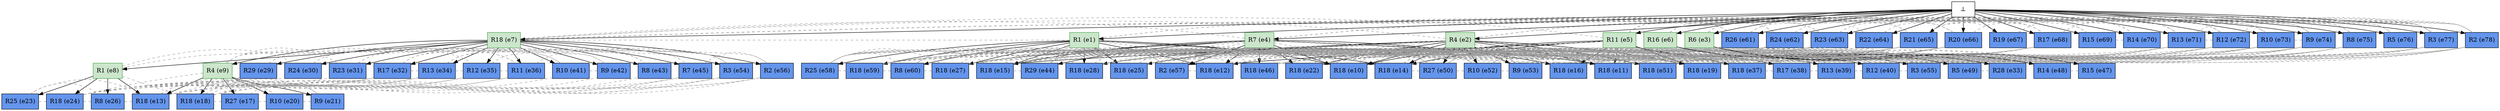 digraph test {
  e7 -> e8;
  e7 -> e9;
  e1 -> e10;
  e2 -> e10;
  e4 -> e10;
  e5 -> e10;
  e2 -> e11;
  e4 -> e11;
  e5 -> e11;
  e1 -> e12;
  e4 -> e12;
  e5 -> e12;
  e8 -> e13;
  e9 -> e13;
  e1 -> e14;
  e2 -> e14;
  e5 -> e14;
  e1 -> e15;
  e2 -> e15;
  e4 -> e15;
  e4 -> e16;
  e5 -> e16;
  e9 -> e17;
  e9 -> e18;
  e2 -> e19;
  e5 -> e19;
  e9 -> e20;
  e9 -> e21;
  e2 -> e22;
  e4 -> e22;
  e8 -> e23;
  e8 -> e24;
  e1 -> e25;
  e5 -> e25;
  e8 -> e26;
  e1 -> e27;
  e4 -> e27;
  e1 -> e28;
  e2 -> e28;
  e7 -> e29;
  e7 -> e30;
  e7 -> e31;
  e7 -> e32;
  e6 -> e33;
  e7 -> e34;
  e7 -> e35;
  e7 -> e36;
  e5 -> e37;
  e5 -> e38;
  e5 -> e39;
  e5 -> e40;
  e7 -> e41;
  e7 -> e42;
  e7 -> e43;
  e4 -> e44;
  e7 -> e45;
  e4 -> e46;
  e3 -> e47;
  e3 -> e48;
  e6 -> e49;
  e2 -> e50;
  e2 -> e51;
  e2 -> e52;
  e2 -> e53;
  e7 -> e54;
  e5 -> e55;
  e7 -> e56;
  e4 -> e57;
  e1 -> e58;
  e1 -> e59;
  e1 -> e60;
  e0 -> e1;
  e0 -> e2;
  e0 -> e3;
  e0 -> e4;
  e0 -> e5;
  e0 -> e6;
  e0 -> e7;
  e0 -> e61;
  e0 -> e62;
  e0 -> e63;
  e0 -> e64;
  e0 -> e65;
  e0 -> e66;
  e0 -> e67;
  e0 -> e68;
  e0 -> e69;
  e0 -> e70;
  e0 -> e71;
  e0 -> e72;
  e0 -> e73;
  e0 -> e74;
  e0 -> e75;
  e0 -> e76;
  e0 -> e77;
  e0 -> e78;

//conflicts
  e1 -> e7 [arrowhead=none color=gray60 style=dashed constraint=false];
  e1 -> e11 [arrowhead=none color=gray60 style=dashed constraint=false];
  e1 -> e16 [arrowhead=none color=gray60 style=dashed constraint=false];
  e1 -> e19 [arrowhead=none color=gray60 style=dashed constraint=false];
  e1 -> e22 [arrowhead=none color=gray60 style=dashed constraint=false];
  e1 -> e37 [arrowhead=none color=gray60 style=dashed constraint=false];
  e1 -> e46 [arrowhead=none color=gray60 style=dashed constraint=false];
  e1 -> e51 [arrowhead=none color=gray60 style=dashed constraint=false];
  e1 -> e62 [arrowhead=none color=gray60 style=dashed constraint=false];
  e1 -> e75 [arrowhead=none color=gray60 style=dashed constraint=false];
  e2 -> e7 [arrowhead=none color=gray60 style=dashed constraint=false];
  e2 -> e12 [arrowhead=none color=gray60 style=dashed constraint=false];
  e2 -> e16 [arrowhead=none color=gray60 style=dashed constraint=false];
  e2 -> e25 [arrowhead=none color=gray60 style=dashed constraint=false];
  e2 -> e27 [arrowhead=none color=gray60 style=dashed constraint=false];
  e2 -> e37 [arrowhead=none color=gray60 style=dashed constraint=false];
  e2 -> e46 [arrowhead=none color=gray60 style=dashed constraint=false];
  e2 -> e59 [arrowhead=none color=gray60 style=dashed constraint=false];
  e2 -> e63 [arrowhead=none color=gray60 style=dashed constraint=false];
  e2 -> e73 [arrowhead=none color=gray60 style=dashed constraint=false];
  e2 -> e74 [arrowhead=none color=gray60 style=dashed constraint=false];
  e3 -> e67 [arrowhead=none color=gray60 style=dashed constraint=false];
  e3 -> e69 [arrowhead=none color=gray60 style=dashed constraint=false];
  e3 -> e70 [arrowhead=none color=gray60 style=dashed constraint=false];
  e4 -> e7 [arrowhead=none color=gray60 style=dashed constraint=false];
  e4 -> e14 [arrowhead=none color=gray60 style=dashed constraint=false];
  e4 -> e19 [arrowhead=none color=gray60 style=dashed constraint=false];
  e4 -> e25 [arrowhead=none color=gray60 style=dashed constraint=false];
  e4 -> e28 [arrowhead=none color=gray60 style=dashed constraint=false];
  e4 -> e37 [arrowhead=none color=gray60 style=dashed constraint=false];
  e4 -> e51 [arrowhead=none color=gray60 style=dashed constraint=false];
  e4 -> e59 [arrowhead=none color=gray60 style=dashed constraint=false];
  e4 -> e61 [arrowhead=none color=gray60 style=dashed constraint=false];
  e4 -> e66 [arrowhead=none color=gray60 style=dashed constraint=false];
  e4 -> e78 [arrowhead=none color=gray60 style=dashed constraint=false];
  e5 -> e7 [arrowhead=none color=gray60 style=dashed constraint=false];
  e5 -> e15 [arrowhead=none color=gray60 style=dashed constraint=false];
  e5 -> e22 [arrowhead=none color=gray60 style=dashed constraint=false];
  e5 -> e27 [arrowhead=none color=gray60 style=dashed constraint=false];
  e5 -> e28 [arrowhead=none color=gray60 style=dashed constraint=false];
  e5 -> e46 [arrowhead=none color=gray60 style=dashed constraint=false];
  e5 -> e51 [arrowhead=none color=gray60 style=dashed constraint=false];
  e5 -> e59 [arrowhead=none color=gray60 style=dashed constraint=false];
  e5 -> e65 [arrowhead=none color=gray60 style=dashed constraint=false];
  e5 -> e68 [arrowhead=none color=gray60 style=dashed constraint=false];
  e5 -> e71 [arrowhead=none color=gray60 style=dashed constraint=false];
  e5 -> e72 [arrowhead=none color=gray60 style=dashed constraint=false];
  e5 -> e77 [arrowhead=none color=gray60 style=dashed constraint=false];
  e6 -> e64 [arrowhead=none color=gray60 style=dashed constraint=false];
  e6 -> e76 [arrowhead=none color=gray60 style=dashed constraint=false];
  e7 -> e61 [arrowhead=none color=gray60 style=dashed constraint=false];
  e7 -> e62 [arrowhead=none color=gray60 style=dashed constraint=false];
  e7 -> e63 [arrowhead=none color=gray60 style=dashed constraint=false];
  e7 -> e65 [arrowhead=none color=gray60 style=dashed constraint=false];
  e7 -> e66 [arrowhead=none color=gray60 style=dashed constraint=false];
  e7 -> e68 [arrowhead=none color=gray60 style=dashed constraint=false];
  e7 -> e71 [arrowhead=none color=gray60 style=dashed constraint=false];
  e7 -> e72 [arrowhead=none color=gray60 style=dashed constraint=false];
  e7 -> e73 [arrowhead=none color=gray60 style=dashed constraint=false];
  e7 -> e74 [arrowhead=none color=gray60 style=dashed constraint=false];
  e7 -> e75 [arrowhead=none color=gray60 style=dashed constraint=false];
  e7 -> e77 [arrowhead=none color=gray60 style=dashed constraint=false];
  e7 -> e78 [arrowhead=none color=gray60 style=dashed constraint=false];
  e8 -> e18 [arrowhead=none color=gray60 style=dashed constraint=false];
  e8 -> e30 [arrowhead=none color=gray60 style=dashed constraint=false];
  e8 -> e43 [arrowhead=none color=gray60 style=dashed constraint=false];
  e9 -> e24 [arrowhead=none color=gray60 style=dashed constraint=false];
  e9 -> e31 [arrowhead=none color=gray60 style=dashed constraint=false];
  e9 -> e41 [arrowhead=none color=gray60 style=dashed constraint=false];
  e9 -> e42 [arrowhead=none color=gray60 style=dashed constraint=false];
  e10 -> e38 [arrowhead=none color=gray60 style=dashed constraint=false];
  e10 -> e39 [arrowhead=none color=gray60 style=dashed constraint=false];
  e10 -> e40 [arrowhead=none color=gray60 style=dashed constraint=false];
  e10 -> e44 [arrowhead=none color=gray60 style=dashed constraint=false];
  e10 -> e50 [arrowhead=none color=gray60 style=dashed constraint=false];
  e10 -> e52 [arrowhead=none color=gray60 style=dashed constraint=false];
  e10 -> e53 [arrowhead=none color=gray60 style=dashed constraint=false];
  e10 -> e55 [arrowhead=none color=gray60 style=dashed constraint=false];
  e10 -> e57 [arrowhead=none color=gray60 style=dashed constraint=false];
  e10 -> e58 [arrowhead=none color=gray60 style=dashed constraint=false];
  e10 -> e60 [arrowhead=none color=gray60 style=dashed constraint=false];
  e11 -> e38 [arrowhead=none color=gray60 style=dashed constraint=false];
  e11 -> e39 [arrowhead=none color=gray60 style=dashed constraint=false];
  e11 -> e40 [arrowhead=none color=gray60 style=dashed constraint=false];
  e11 -> e44 [arrowhead=none color=gray60 style=dashed constraint=false];
  e11 -> e50 [arrowhead=none color=gray60 style=dashed constraint=false];
  e11 -> e52 [arrowhead=none color=gray60 style=dashed constraint=false];
  e11 -> e53 [arrowhead=none color=gray60 style=dashed constraint=false];
  e11 -> e55 [arrowhead=none color=gray60 style=dashed constraint=false];
  e11 -> e57 [arrowhead=none color=gray60 style=dashed constraint=false];
  e11 -> e62 [arrowhead=none color=gray60 style=dashed constraint=false];
  e11 -> e75 [arrowhead=none color=gray60 style=dashed constraint=false];
  e12 -> e38 [arrowhead=none color=gray60 style=dashed constraint=false];
  e12 -> e39 [arrowhead=none color=gray60 style=dashed constraint=false];
  e12 -> e40 [arrowhead=none color=gray60 style=dashed constraint=false];
  e12 -> e44 [arrowhead=none color=gray60 style=dashed constraint=false];
  e12 -> e55 [arrowhead=none color=gray60 style=dashed constraint=false];
  e12 -> e57 [arrowhead=none color=gray60 style=dashed constraint=false];
  e12 -> e58 [arrowhead=none color=gray60 style=dashed constraint=false];
  e12 -> e60 [arrowhead=none color=gray60 style=dashed constraint=false];
  e12 -> e63 [arrowhead=none color=gray60 style=dashed constraint=false];
  e12 -> e73 [arrowhead=none color=gray60 style=dashed constraint=false];
  e12 -> e74 [arrowhead=none color=gray60 style=dashed constraint=false];
  e13 -> e17 [arrowhead=none color=gray60 style=dashed constraint=false];
  e13 -> e20 [arrowhead=none color=gray60 style=dashed constraint=false];
  e13 -> e21 [arrowhead=none color=gray60 style=dashed constraint=false];
  e13 -> e23 [arrowhead=none color=gray60 style=dashed constraint=false];
  e13 -> e26 [arrowhead=none color=gray60 style=dashed constraint=false];
  e13 -> e29 [arrowhead=none color=gray60 style=dashed constraint=false];
  e13 -> e32 [arrowhead=none color=gray60 style=dashed constraint=false];
  e13 -> e34 [arrowhead=none color=gray60 style=dashed constraint=false];
  e13 -> e35 [arrowhead=none color=gray60 style=dashed constraint=false];
  e13 -> e36 [arrowhead=none color=gray60 style=dashed constraint=false];
  e13 -> e45 [arrowhead=none color=gray60 style=dashed constraint=false];
  e13 -> e54 [arrowhead=none color=gray60 style=dashed constraint=false];
  e13 -> e56 [arrowhead=none color=gray60 style=dashed constraint=false];
  e14 -> e38 [arrowhead=none color=gray60 style=dashed constraint=false];
  e14 -> e39 [arrowhead=none color=gray60 style=dashed constraint=false];
  e14 -> e40 [arrowhead=none color=gray60 style=dashed constraint=false];
  e14 -> e50 [arrowhead=none color=gray60 style=dashed constraint=false];
  e14 -> e52 [arrowhead=none color=gray60 style=dashed constraint=false];
  e14 -> e53 [arrowhead=none color=gray60 style=dashed constraint=false];
  e14 -> e55 [arrowhead=none color=gray60 style=dashed constraint=false];
  e14 -> e58 [arrowhead=none color=gray60 style=dashed constraint=false];
  e14 -> e60 [arrowhead=none color=gray60 style=dashed constraint=false];
  e14 -> e61 [arrowhead=none color=gray60 style=dashed constraint=false];
  e14 -> e66 [arrowhead=none color=gray60 style=dashed constraint=false];
  e14 -> e78 [arrowhead=none color=gray60 style=dashed constraint=false];
  e15 -> e44 [arrowhead=none color=gray60 style=dashed constraint=false];
  e15 -> e50 [arrowhead=none color=gray60 style=dashed constraint=false];
  e15 -> e52 [arrowhead=none color=gray60 style=dashed constraint=false];
  e15 -> e53 [arrowhead=none color=gray60 style=dashed constraint=false];
  e15 -> e57 [arrowhead=none color=gray60 style=dashed constraint=false];
  e15 -> e58 [arrowhead=none color=gray60 style=dashed constraint=false];
  e15 -> e60 [arrowhead=none color=gray60 style=dashed constraint=false];
  e15 -> e65 [arrowhead=none color=gray60 style=dashed constraint=false];
  e15 -> e68 [arrowhead=none color=gray60 style=dashed constraint=false];
  e15 -> e71 [arrowhead=none color=gray60 style=dashed constraint=false];
  e15 -> e72 [arrowhead=none color=gray60 style=dashed constraint=false];
  e15 -> e77 [arrowhead=none color=gray60 style=dashed constraint=false];
  e16 -> e38 [arrowhead=none color=gray60 style=dashed constraint=false];
  e16 -> e39 [arrowhead=none color=gray60 style=dashed constraint=false];
  e16 -> e40 [arrowhead=none color=gray60 style=dashed constraint=false];
  e16 -> e44 [arrowhead=none color=gray60 style=dashed constraint=false];
  e16 -> e55 [arrowhead=none color=gray60 style=dashed constraint=false];
  e16 -> e57 [arrowhead=none color=gray60 style=dashed constraint=false];
  e16 -> e62 [arrowhead=none color=gray60 style=dashed constraint=false];
  e16 -> e63 [arrowhead=none color=gray60 style=dashed constraint=false];
  e16 -> e73 [arrowhead=none color=gray60 style=dashed constraint=false];
  e16 -> e74 [arrowhead=none color=gray60 style=dashed constraint=false];
  e16 -> e75 [arrowhead=none color=gray60 style=dashed constraint=false];
  e17 -> e18 [arrowhead=none color=gray60 style=dashed constraint=false];
  e17 -> e20 [arrowhead=none color=gray60 style=dashed constraint=false];
  e17 -> e21 [arrowhead=none color=gray60 style=dashed constraint=false];
  e18 -> e20 [arrowhead=none color=gray60 style=dashed constraint=false];
  e18 -> e21 [arrowhead=none color=gray60 style=dashed constraint=false];
  e18 -> e29 [arrowhead=none color=gray60 style=dashed constraint=false];
  e18 -> e30 [arrowhead=none color=gray60 style=dashed constraint=false];
  e18 -> e32 [arrowhead=none color=gray60 style=dashed constraint=false];
  e18 -> e34 [arrowhead=none color=gray60 style=dashed constraint=false];
  e18 -> e35 [arrowhead=none color=gray60 style=dashed constraint=false];
  e18 -> e36 [arrowhead=none color=gray60 style=dashed constraint=false];
  e18 -> e43 [arrowhead=none color=gray60 style=dashed constraint=false];
  e18 -> e45 [arrowhead=none color=gray60 style=dashed constraint=false];
  e18 -> e54 [arrowhead=none color=gray60 style=dashed constraint=false];
  e18 -> e56 [arrowhead=none color=gray60 style=dashed constraint=false];
  e19 -> e38 [arrowhead=none color=gray60 style=dashed constraint=false];
  e19 -> e39 [arrowhead=none color=gray60 style=dashed constraint=false];
  e19 -> e40 [arrowhead=none color=gray60 style=dashed constraint=false];
  e19 -> e50 [arrowhead=none color=gray60 style=dashed constraint=false];
  e19 -> e52 [arrowhead=none color=gray60 style=dashed constraint=false];
  e19 -> e53 [arrowhead=none color=gray60 style=dashed constraint=false];
  e19 -> e55 [arrowhead=none color=gray60 style=dashed constraint=false];
  e19 -> e61 [arrowhead=none color=gray60 style=dashed constraint=false];
  e19 -> e62 [arrowhead=none color=gray60 style=dashed constraint=false];
  e19 -> e66 [arrowhead=none color=gray60 style=dashed constraint=false];
  e19 -> e75 [arrowhead=none color=gray60 style=dashed constraint=false];
  e19 -> e78 [arrowhead=none color=gray60 style=dashed constraint=false];
  e20 -> e21 [arrowhead=none color=gray60 style=dashed constraint=false];
  e22 -> e44 [arrowhead=none color=gray60 style=dashed constraint=false];
  e22 -> e50 [arrowhead=none color=gray60 style=dashed constraint=false];
  e22 -> e52 [arrowhead=none color=gray60 style=dashed constraint=false];
  e22 -> e53 [arrowhead=none color=gray60 style=dashed constraint=false];
  e22 -> e57 [arrowhead=none color=gray60 style=dashed constraint=false];
  e22 -> e62 [arrowhead=none color=gray60 style=dashed constraint=false];
  e22 -> e65 [arrowhead=none color=gray60 style=dashed constraint=false];
  e22 -> e68 [arrowhead=none color=gray60 style=dashed constraint=false];
  e22 -> e71 [arrowhead=none color=gray60 style=dashed constraint=false];
  e22 -> e72 [arrowhead=none color=gray60 style=dashed constraint=false];
  e22 -> e75 [arrowhead=none color=gray60 style=dashed constraint=false];
  e22 -> e77 [arrowhead=none color=gray60 style=dashed constraint=false];
  e23 -> e24 [arrowhead=none color=gray60 style=dashed constraint=false];
  e23 -> e26 [arrowhead=none color=gray60 style=dashed constraint=false];
  e24 -> e26 [arrowhead=none color=gray60 style=dashed constraint=false];
  e24 -> e29 [arrowhead=none color=gray60 style=dashed constraint=false];
  e24 -> e31 [arrowhead=none color=gray60 style=dashed constraint=false];
  e24 -> e32 [arrowhead=none color=gray60 style=dashed constraint=false];
  e24 -> e34 [arrowhead=none color=gray60 style=dashed constraint=false];
  e24 -> e35 [arrowhead=none color=gray60 style=dashed constraint=false];
  e24 -> e36 [arrowhead=none color=gray60 style=dashed constraint=false];
  e24 -> e41 [arrowhead=none color=gray60 style=dashed constraint=false];
  e24 -> e42 [arrowhead=none color=gray60 style=dashed constraint=false];
  e24 -> e45 [arrowhead=none color=gray60 style=dashed constraint=false];
  e24 -> e54 [arrowhead=none color=gray60 style=dashed constraint=false];
  e24 -> e56 [arrowhead=none color=gray60 style=dashed constraint=false];
  e25 -> e38 [arrowhead=none color=gray60 style=dashed constraint=false];
  e25 -> e39 [arrowhead=none color=gray60 style=dashed constraint=false];
  e25 -> e40 [arrowhead=none color=gray60 style=dashed constraint=false];
  e25 -> e55 [arrowhead=none color=gray60 style=dashed constraint=false];
  e25 -> e58 [arrowhead=none color=gray60 style=dashed constraint=false];
  e25 -> e60 [arrowhead=none color=gray60 style=dashed constraint=false];
  e25 -> e61 [arrowhead=none color=gray60 style=dashed constraint=false];
  e25 -> e63 [arrowhead=none color=gray60 style=dashed constraint=false];
  e25 -> e66 [arrowhead=none color=gray60 style=dashed constraint=false];
  e25 -> e73 [arrowhead=none color=gray60 style=dashed constraint=false];
  e25 -> e74 [arrowhead=none color=gray60 style=dashed constraint=false];
  e25 -> e78 [arrowhead=none color=gray60 style=dashed constraint=false];
  e27 -> e44 [arrowhead=none color=gray60 style=dashed constraint=false];
  e27 -> e57 [arrowhead=none color=gray60 style=dashed constraint=false];
  e27 -> e58 [arrowhead=none color=gray60 style=dashed constraint=false];
  e27 -> e60 [arrowhead=none color=gray60 style=dashed constraint=false];
  e27 -> e63 [arrowhead=none color=gray60 style=dashed constraint=false];
  e27 -> e65 [arrowhead=none color=gray60 style=dashed constraint=false];
  e27 -> e68 [arrowhead=none color=gray60 style=dashed constraint=false];
  e27 -> e71 [arrowhead=none color=gray60 style=dashed constraint=false];
  e27 -> e72 [arrowhead=none color=gray60 style=dashed constraint=false];
  e27 -> e73 [arrowhead=none color=gray60 style=dashed constraint=false];
  e27 -> e74 [arrowhead=none color=gray60 style=dashed constraint=false];
  e27 -> e77 [arrowhead=none color=gray60 style=dashed constraint=false];
  e28 -> e50 [arrowhead=none color=gray60 style=dashed constraint=false];
  e28 -> e52 [arrowhead=none color=gray60 style=dashed constraint=false];
  e28 -> e53 [arrowhead=none color=gray60 style=dashed constraint=false];
  e28 -> e58 [arrowhead=none color=gray60 style=dashed constraint=false];
  e28 -> e60 [arrowhead=none color=gray60 style=dashed constraint=false];
  e28 -> e61 [arrowhead=none color=gray60 style=dashed constraint=false];
  e28 -> e65 [arrowhead=none color=gray60 style=dashed constraint=false];
  e28 -> e66 [arrowhead=none color=gray60 style=dashed constraint=false];
  e28 -> e68 [arrowhead=none color=gray60 style=dashed constraint=false];
  e28 -> e71 [arrowhead=none color=gray60 style=dashed constraint=false];
  e28 -> e72 [arrowhead=none color=gray60 style=dashed constraint=false];
  e28 -> e77 [arrowhead=none color=gray60 style=dashed constraint=false];
  e28 -> e78 [arrowhead=none color=gray60 style=dashed constraint=false];
  e29 -> e45 [arrowhead=none color=gray60 style=dashed constraint=false];
  e29 -> e56 [arrowhead=none color=gray60 style=dashed constraint=false];
  e30 -> e43 [arrowhead=none color=gray60 style=dashed constraint=false];
  e31 -> e41 [arrowhead=none color=gray60 style=dashed constraint=false];
  e31 -> e42 [arrowhead=none color=gray60 style=dashed constraint=false];
  e32 -> e34 [arrowhead=none color=gray60 style=dashed constraint=false];
  e32 -> e35 [arrowhead=none color=gray60 style=dashed constraint=false];
  e32 -> e36 [arrowhead=none color=gray60 style=dashed constraint=false];
  e32 -> e54 [arrowhead=none color=gray60 style=dashed constraint=false];
  e33 -> e49 [arrowhead=none color=gray60 style=dashed constraint=false];
  e34 -> e35 [arrowhead=none color=gray60 style=dashed constraint=false];
  e34 -> e36 [arrowhead=none color=gray60 style=dashed constraint=false];
  e34 -> e54 [arrowhead=none color=gray60 style=dashed constraint=false];
  e35 -> e36 [arrowhead=none color=gray60 style=dashed constraint=false];
  e35 -> e54 [arrowhead=none color=gray60 style=dashed constraint=false];
  e36 -> e54 [arrowhead=none color=gray60 style=dashed constraint=false];
  e37 -> e38 [arrowhead=none color=gray60 style=dashed constraint=false];
  e37 -> e39 [arrowhead=none color=gray60 style=dashed constraint=false];
  e37 -> e40 [arrowhead=none color=gray60 style=dashed constraint=false];
  e37 -> e55 [arrowhead=none color=gray60 style=dashed constraint=false];
  e37 -> e61 [arrowhead=none color=gray60 style=dashed constraint=false];
  e37 -> e62 [arrowhead=none color=gray60 style=dashed constraint=false];
  e37 -> e63 [arrowhead=none color=gray60 style=dashed constraint=false];
  e37 -> e66 [arrowhead=none color=gray60 style=dashed constraint=false];
  e37 -> e73 [arrowhead=none color=gray60 style=dashed constraint=false];
  e37 -> e74 [arrowhead=none color=gray60 style=dashed constraint=false];
  e37 -> e75 [arrowhead=none color=gray60 style=dashed constraint=false];
  e37 -> e78 [arrowhead=none color=gray60 style=dashed constraint=false];
  e38 -> e39 [arrowhead=none color=gray60 style=dashed constraint=false];
  e38 -> e40 [arrowhead=none color=gray60 style=dashed constraint=false];
  e38 -> e55 [arrowhead=none color=gray60 style=dashed constraint=false];
  e39 -> e40 [arrowhead=none color=gray60 style=dashed constraint=false];
  e39 -> e55 [arrowhead=none color=gray60 style=dashed constraint=false];
  e40 -> e55 [arrowhead=none color=gray60 style=dashed constraint=false];
  e41 -> e42 [arrowhead=none color=gray60 style=dashed constraint=false];
  e44 -> e46 [arrowhead=none color=gray60 style=dashed constraint=false];
  e44 -> e57 [arrowhead=none color=gray60 style=dashed constraint=false];
  e45 -> e56 [arrowhead=none color=gray60 style=dashed constraint=false];
  e46 -> e57 [arrowhead=none color=gray60 style=dashed constraint=false];
  e46 -> e62 [arrowhead=none color=gray60 style=dashed constraint=false];
  e46 -> e63 [arrowhead=none color=gray60 style=dashed constraint=false];
  e46 -> e65 [arrowhead=none color=gray60 style=dashed constraint=false];
  e46 -> e68 [arrowhead=none color=gray60 style=dashed constraint=false];
  e46 -> e71 [arrowhead=none color=gray60 style=dashed constraint=false];
  e46 -> e72 [arrowhead=none color=gray60 style=dashed constraint=false];
  e46 -> e73 [arrowhead=none color=gray60 style=dashed constraint=false];
  e46 -> e74 [arrowhead=none color=gray60 style=dashed constraint=false];
  e46 -> e75 [arrowhead=none color=gray60 style=dashed constraint=false];
  e46 -> e77 [arrowhead=none color=gray60 style=dashed constraint=false];
  e47 -> e48 [arrowhead=none color=gray60 style=dashed constraint=false];
  e50 -> e51 [arrowhead=none color=gray60 style=dashed constraint=false];
  e50 -> e52 [arrowhead=none color=gray60 style=dashed constraint=false];
  e50 -> e53 [arrowhead=none color=gray60 style=dashed constraint=false];
  e51 -> e52 [arrowhead=none color=gray60 style=dashed constraint=false];
  e51 -> e53 [arrowhead=none color=gray60 style=dashed constraint=false];
  e51 -> e61 [arrowhead=none color=gray60 style=dashed constraint=false];
  e51 -> e62 [arrowhead=none color=gray60 style=dashed constraint=false];
  e51 -> e65 [arrowhead=none color=gray60 style=dashed constraint=false];
  e51 -> e66 [arrowhead=none color=gray60 style=dashed constraint=false];
  e51 -> e68 [arrowhead=none color=gray60 style=dashed constraint=false];
  e51 -> e71 [arrowhead=none color=gray60 style=dashed constraint=false];
  e51 -> e72 [arrowhead=none color=gray60 style=dashed constraint=false];
  e51 -> e75 [arrowhead=none color=gray60 style=dashed constraint=false];
  e51 -> e77 [arrowhead=none color=gray60 style=dashed constraint=false];
  e51 -> e78 [arrowhead=none color=gray60 style=dashed constraint=false];
  e52 -> e53 [arrowhead=none color=gray60 style=dashed constraint=false];
  e58 -> e59 [arrowhead=none color=gray60 style=dashed constraint=false];
  e58 -> e60 [arrowhead=none color=gray60 style=dashed constraint=false];
  e59 -> e60 [arrowhead=none color=gray60 style=dashed constraint=false];
  e59 -> e61 [arrowhead=none color=gray60 style=dashed constraint=false];
  e59 -> e63 [arrowhead=none color=gray60 style=dashed constraint=false];
  e59 -> e65 [arrowhead=none color=gray60 style=dashed constraint=false];
  e59 -> e66 [arrowhead=none color=gray60 style=dashed constraint=false];
  e59 -> e68 [arrowhead=none color=gray60 style=dashed constraint=false];
  e59 -> e71 [arrowhead=none color=gray60 style=dashed constraint=false];
  e59 -> e72 [arrowhead=none color=gray60 style=dashed constraint=false];
  e59 -> e73 [arrowhead=none color=gray60 style=dashed constraint=false];
  e59 -> e74 [arrowhead=none color=gray60 style=dashed constraint=false];
  e59 -> e77 [arrowhead=none color=gray60 style=dashed constraint=false];
  e59 -> e78 [arrowhead=none color=gray60 style=dashed constraint=false];
  e61 -> e66 [arrowhead=none color=gray60 style=dashed constraint=false];
  e61 -> e78 [arrowhead=none color=gray60 style=dashed constraint=false];
  e62 -> e75 [arrowhead=none color=gray60 style=dashed constraint=false];
  e63 -> e73 [arrowhead=none color=gray60 style=dashed constraint=false];
  e63 -> e74 [arrowhead=none color=gray60 style=dashed constraint=false];
  e64 -> e76 [arrowhead=none color=gray60 style=dashed constraint=false];
  e65 -> e68 [arrowhead=none color=gray60 style=dashed constraint=false];
  e65 -> e71 [arrowhead=none color=gray60 style=dashed constraint=false];
  e65 -> e72 [arrowhead=none color=gray60 style=dashed constraint=false];
  e65 -> e77 [arrowhead=none color=gray60 style=dashed constraint=false];
  e66 -> e78 [arrowhead=none color=gray60 style=dashed constraint=false];
  e67 -> e69 [arrowhead=none color=gray60 style=dashed constraint=false];
  e67 -> e70 [arrowhead=none color=gray60 style=dashed constraint=false];
  e68 -> e71 [arrowhead=none color=gray60 style=dashed constraint=false];
  e68 -> e72 [arrowhead=none color=gray60 style=dashed constraint=false];
  e68 -> e77 [arrowhead=none color=gray60 style=dashed constraint=false];
  e69 -> e70 [arrowhead=none color=gray60 style=dashed constraint=false];
  e71 -> e72 [arrowhead=none color=gray60 style=dashed constraint=false];
  e71 -> e77 [arrowhead=none color=gray60 style=dashed constraint=false];
  e72 -> e77 [arrowhead=none color=gray60 style=dashed constraint=false];
  e73 -> e74 [arrowhead=none color=gray60 style=dashed constraint=false];

  e1 [color="#409f40" fillcolor="#cce6cc" label="R1 (e1)" shape=box style=filled];
  e2 [color="#409f40" fillcolor="#cce6cc" label="R4 (e2)" shape=box style=filled];
  e3 [color="#409f40" fillcolor="#cce6cc" label="R6 (e3)" shape=box style=filled];
  e4 [color="#409f40" fillcolor="#cce6cc" label="R7 (e4)" shape=box style=filled];
  e5 [color="#409f40" fillcolor="#cce6cc" label="R11 (e5)" shape=box style=filled];
  e6 [color="#409f40" fillcolor="#cce6cc" label="R16 (e6)" shape=box style=filled];
  e7 [color="#409f40" fillcolor="#cce6cc" label="R18 (e7)" shape=box style=filled];
  e8 [color="#409f40" fillcolor="#cce6cc" label="R1 (e8)" shape=box style=filled];
  e9 [color="#409f40" fillcolor="#cce6cc" label="R4 (e9)" shape=box style=filled];
  e10 [color=black fillcolor=cornflowerblue label="R18 (e10)" shape=box style=filled];
  e11 [color=black fillcolor=cornflowerblue label="R18 (e11)" shape=box style=filled];
  e12 [color=black fillcolor=cornflowerblue label="R18 (e12)" shape=box style=filled];
  e13 [color=black fillcolor=cornflowerblue label="R18 (e13)" shape=box style=filled];
  e14 [color=black fillcolor=cornflowerblue label="R18 (e14)" shape=box style=filled];
  e15 [color=black fillcolor=cornflowerblue label="R18 (e15)" shape=box style=filled];
  e16 [color=black fillcolor=cornflowerblue label="R18 (e16)" shape=box style=filled];
  e17 [color=black fillcolor=cornflowerblue label="R27 (e17)" shape=box style=filled];
  e18 [color=black fillcolor=cornflowerblue label="R18 (e18)" shape=box style=filled];
  e19 [color=black fillcolor=cornflowerblue label="R18 (e19)" shape=box style=filled];
  e20 [color=black fillcolor=cornflowerblue label="R10 (e20)" shape=box style=filled];
  e21 [color=black fillcolor=cornflowerblue label="R9 (e21)" shape=box style=filled];
  e22 [color=black fillcolor=cornflowerblue label="R18 (e22)" shape=box style=filled];
  e23 [color=black fillcolor=cornflowerblue label="R25 (e23)" shape=box style=filled];
  e24 [color=black fillcolor=cornflowerblue label="R18 (e24)" shape=box style=filled];
  e25 [color=black fillcolor=cornflowerblue label="R18 (e25)" shape=box style=filled];
  e26 [color=black fillcolor=cornflowerblue label="R8 (e26)" shape=box style=filled];
  e27 [color=black fillcolor=cornflowerblue label="R18 (e27)" shape=box style=filled];
  e28 [color=black fillcolor=cornflowerblue label="R18 (e28)" shape=box style=filled];
  e29 [color=black fillcolor=cornflowerblue label="R29 (e29)" shape=box style=filled];
  e30 [color=black fillcolor=cornflowerblue label="R24 (e30)" shape=box style=filled];
  e31 [color=black fillcolor=cornflowerblue label="R23 (e31)" shape=box style=filled];
  e32 [color=black fillcolor=cornflowerblue label="R17 (e32)" shape=box style=filled];
  e33 [color=black fillcolor=cornflowerblue label="R28 (e33)" shape=box style=filled];
  e34 [color=black fillcolor=cornflowerblue label="R13 (e34)" shape=box style=filled];
  e35 [color=black fillcolor=cornflowerblue label="R12 (e35)" shape=box style=filled];
  e36 [color=black fillcolor=cornflowerblue label="R11 (e36)" shape=box style=filled];
  e37 [color=black fillcolor=cornflowerblue label="R18 (e37)" shape=box style=filled];
  e38 [color=black fillcolor=cornflowerblue label="R17 (e38)" shape=box style=filled];
  e39 [color=black fillcolor=cornflowerblue label="R13 (e39)" shape=box style=filled];
  e40 [color=black fillcolor=cornflowerblue label="R12 (e40)" shape=box style=filled];
  e41 [color=black fillcolor=cornflowerblue label="R10 (e41)" shape=box style=filled];
  e42 [color=black fillcolor=cornflowerblue label="R9 (e42)" shape=box style=filled];
  e43 [color=black fillcolor=cornflowerblue label="R8 (e43)" shape=box style=filled];
  e44 [color=black fillcolor=cornflowerblue label="R29 (e44)" shape=box style=filled];
  e45 [color=black fillcolor=cornflowerblue label="R7 (e45)" shape=box style=filled];
  e46 [color=black fillcolor=cornflowerblue label="R18 (e46)" shape=box style=filled];
  e47 [color=black fillcolor=cornflowerblue label="R15 (e47)" shape=box style=filled];
  e48 [color=black fillcolor=cornflowerblue label="R14 (e48)" shape=box style=filled];
  e49 [color=black fillcolor=cornflowerblue label="R5 (e49)" shape=box style=filled];
  e50 [color=black fillcolor=cornflowerblue label="R27 (e50)" shape=box style=filled];
  e51 [color=black fillcolor=cornflowerblue label="R18 (e51)" shape=box style=filled];
  e52 [color=black fillcolor=cornflowerblue label="R10 (e52)" shape=box style=filled];
  e53 [color=black fillcolor=cornflowerblue label="R9 (e53)" shape=box style=filled];
  e54 [color=black fillcolor=cornflowerblue label="R3 (e54)" shape=box style=filled];
  e55 [color=black fillcolor=cornflowerblue label="R3 (e55)" shape=box style=filled];
  e56 [color=black fillcolor=cornflowerblue label="R2 (e56)" shape=box style=filled];
  e57 [color=black fillcolor=cornflowerblue label="R2 (e57)" shape=box style=filled];
  e58 [color=black fillcolor=cornflowerblue label="R25 (e58)" shape=box style=filled];
  e59 [color=black fillcolor=cornflowerblue label="R18 (e59)" shape=box style=filled];
  e60 [color=black fillcolor=cornflowerblue label="R8 (e60)" shape=box style=filled];
  e61 [color=black fillcolor=cornflowerblue label="R26 (e61)" shape=box style=filled];
  e62 [color=black fillcolor=cornflowerblue label="R24 (e62)" shape=box style=filled];
  e63 [color=black fillcolor=cornflowerblue label="R23 (e63)" shape=box style=filled];
  e64 [color=black fillcolor=cornflowerblue label="R22 (e64)" shape=box style=filled];
  e65 [color=black fillcolor=cornflowerblue label="R21 (e65)" shape=box style=filled];
  e66 [color=black fillcolor=cornflowerblue label="R20 (e66)" shape=box style=filled];
  e67 [color=black fillcolor=cornflowerblue label="R19 (e67)" shape=box style=filled];
  e68 [color=black fillcolor=cornflowerblue label="R17 (e68)" shape=box style=filled];
  e69 [color=black fillcolor=cornflowerblue label="R15 (e69)" shape=box style=filled];
  e70 [color=black fillcolor=cornflowerblue label="R14 (e70)" shape=box style=filled];
  e71 [color=black fillcolor=cornflowerblue label="R13 (e71)" shape=box style=filled];
  e72 [color=black fillcolor=cornflowerblue label="R12 (e72)" shape=box style=filled];
  e73 [color=black fillcolor=cornflowerblue label="R10 (e73)" shape=box style=filled];
  e74 [color=black fillcolor=cornflowerblue label="R9 (e74)" shape=box style=filled];
  e75 [color=black fillcolor=cornflowerblue label="R8 (e75)" shape=box style=filled];
  e76 [color=black fillcolor=cornflowerblue label="R5 (e76)" shape=box style=filled];
  e77 [color=black fillcolor=cornflowerblue label="R3 (e77)" shape=box style=filled];
  e78 [color=black fillcolor=cornflowerblue label="R2 (e78)" shape=box style=filled];
  e0 [fillcolor=white label="⊥" shape=box style=filled];
}
